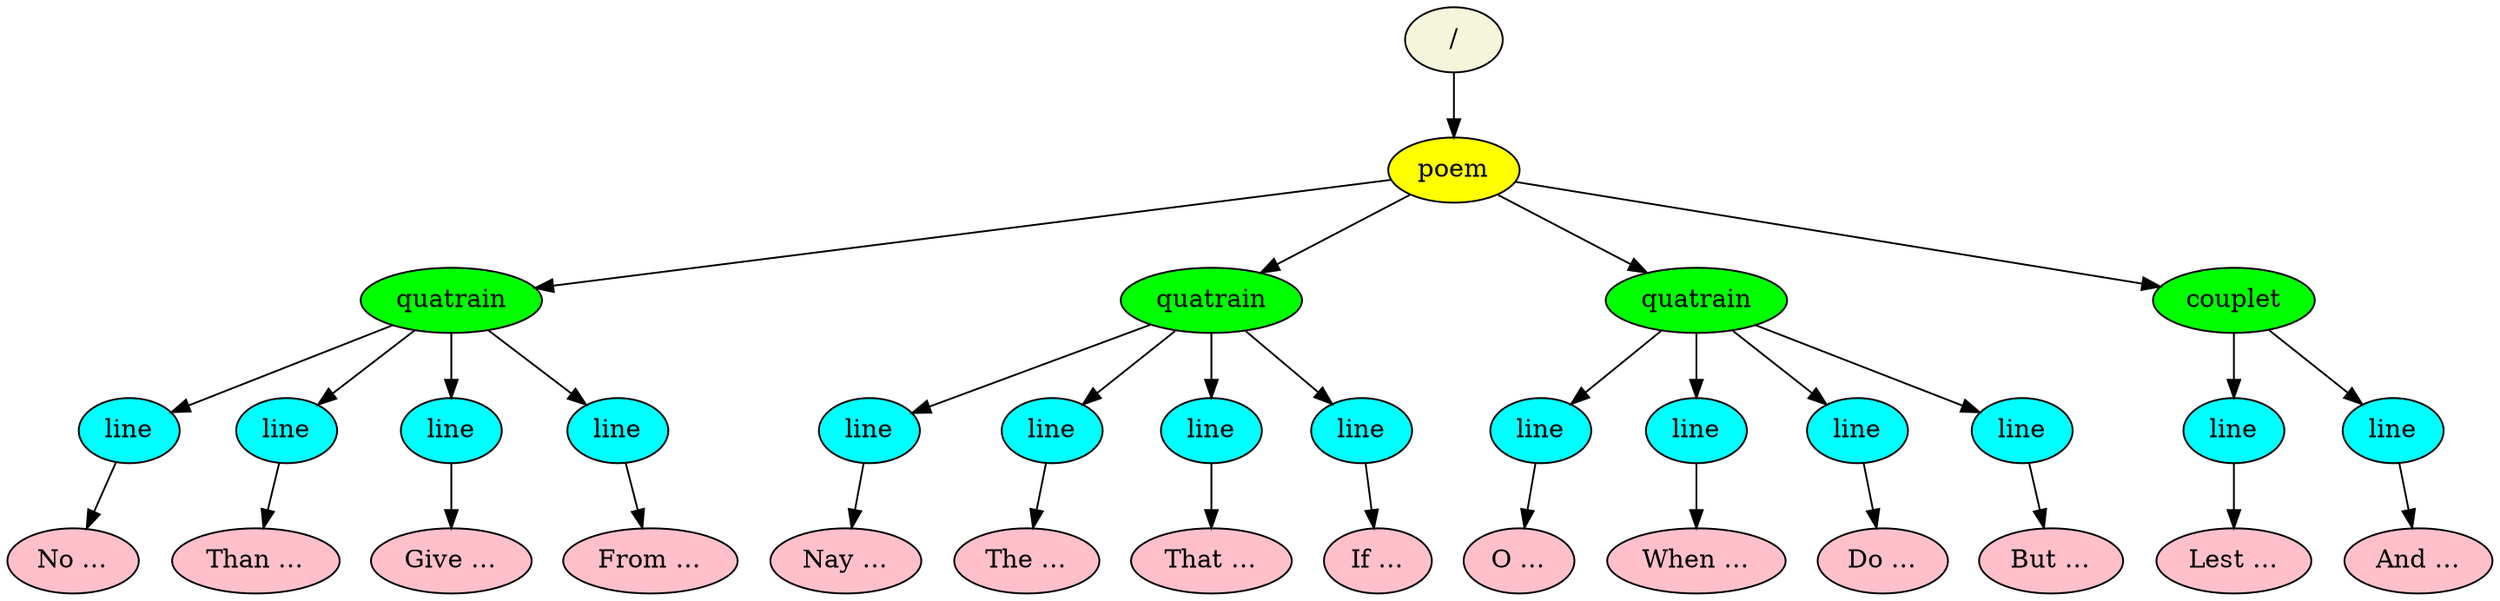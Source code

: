digraph G {
	{ node [style=filled, fillcolor=beige, label="/"] document }
	{ node [style=filled, fillcolor=yellow] poem }
	document -> poem
	{ node [rank=same, style=filled, fillcolor=green]; 
		quatrain1[label=quatrain];
		quatrain2[label=quatrain];
		quatrain3[label=quatrain];
		couplet }
	poem -> { quatrain1 quatrain2 quatrain3 couplet }
	{ node [rank=same, style=filled, fillcolor=cyan]; 
		line1[label=line];
		line2[label=line];
		line3[label=line];
		line4[label=line];
		line5[label=line];
		line6[label=line];
		line7[label=line];
		line8[label=line];
		line9[label=line];
		line10[label=line];
		line11[label=line];
		line12[label=line];
		line13[label=line];
		line14[label=line];
	}
	quatrain1 -> { line1 line2 line3 line4 }
	quatrain2 -> { line5 line6 line7 line8 }
	quatrain3 -> { line9 line10 line11 line12 }
	couplet -> { line13 line14 }
	{ node [rank=same, style=filled, fillcolor=pink]
		text1[label="No …"]
		text2[label="Than …"]
		text3[label="Give …"]
		text4[label="From …"]
		text5[label="Nay …"]
		text6[label="The …"]
		text7[label="That …"]
		text8[label="If …"]
		text9[label="O …"]
		text10[label="When …"]
		text11[label="Do …"]
		text12[label="But …"]
		text13[label="Lest …"]
		text14[label="And …"]
	}
	line1 -> text1
	line2 -> text2
	line3 -> text3
	line4 -> text4
	line5 -> text5
	line6 -> text6
	line7 -> text7
	line8 -> text8
	line9 -> text9
	line10 -> text10
	line11 -> text11
	line12 -> text12
	line13 -> text13
	line14 -> text14
}

